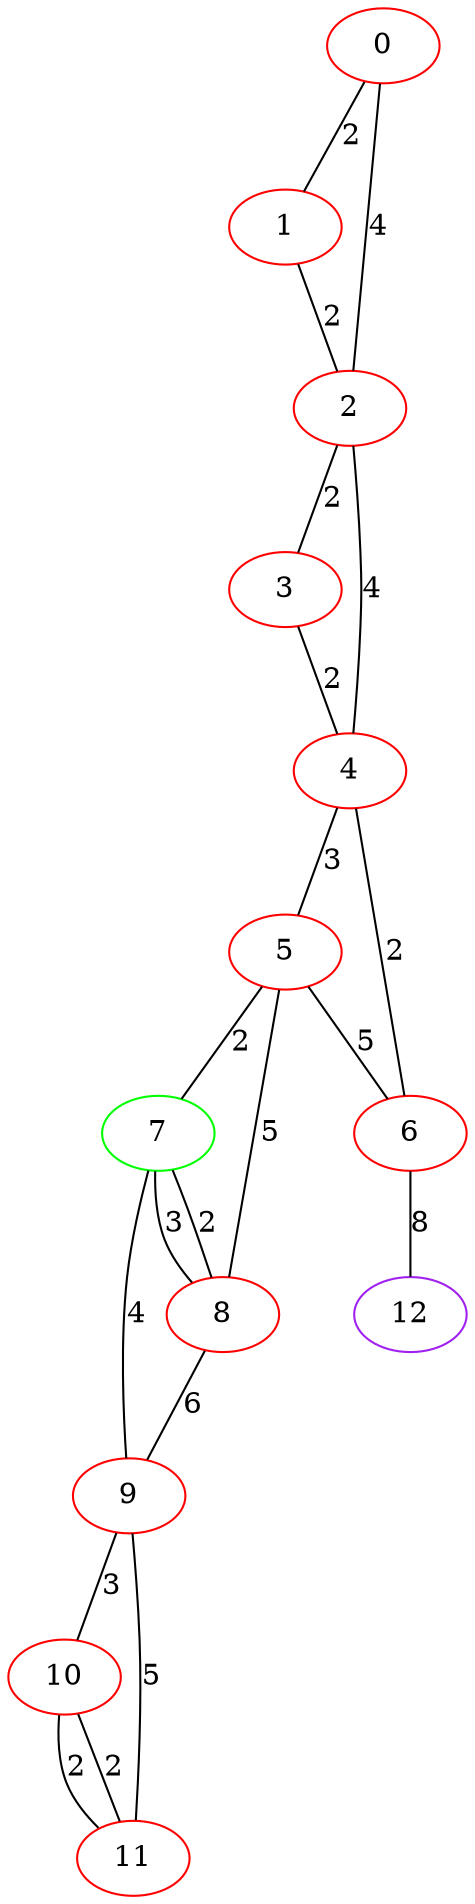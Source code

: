 graph "" {
0 [color=red, weight=1];
1 [color=red, weight=1];
2 [color=red, weight=1];
3 [color=red, weight=1];
4 [color=red, weight=1];
5 [color=red, weight=1];
6 [color=red, weight=1];
7 [color=green, weight=2];
8 [color=red, weight=1];
9 [color=red, weight=1];
10 [color=red, weight=1];
11 [color=red, weight=1];
12 [color=purple, weight=4];
0 -- 1  [key=0, label=2];
0 -- 2  [key=0, label=4];
1 -- 2  [key=0, label=2];
2 -- 3  [key=0, label=2];
2 -- 4  [key=0, label=4];
3 -- 4  [key=0, label=2];
4 -- 5  [key=0, label=3];
4 -- 6  [key=0, label=2];
5 -- 8  [key=0, label=5];
5 -- 6  [key=0, label=5];
5 -- 7  [key=0, label=2];
6 -- 12  [key=0, label=8];
7 -- 8  [key=0, label=2];
7 -- 8  [key=1, label=3];
7 -- 9  [key=0, label=4];
8 -- 9  [key=0, label=6];
9 -- 10  [key=0, label=3];
9 -- 11  [key=0, label=5];
10 -- 11  [key=0, label=2];
10 -- 11  [key=1, label=2];
}

